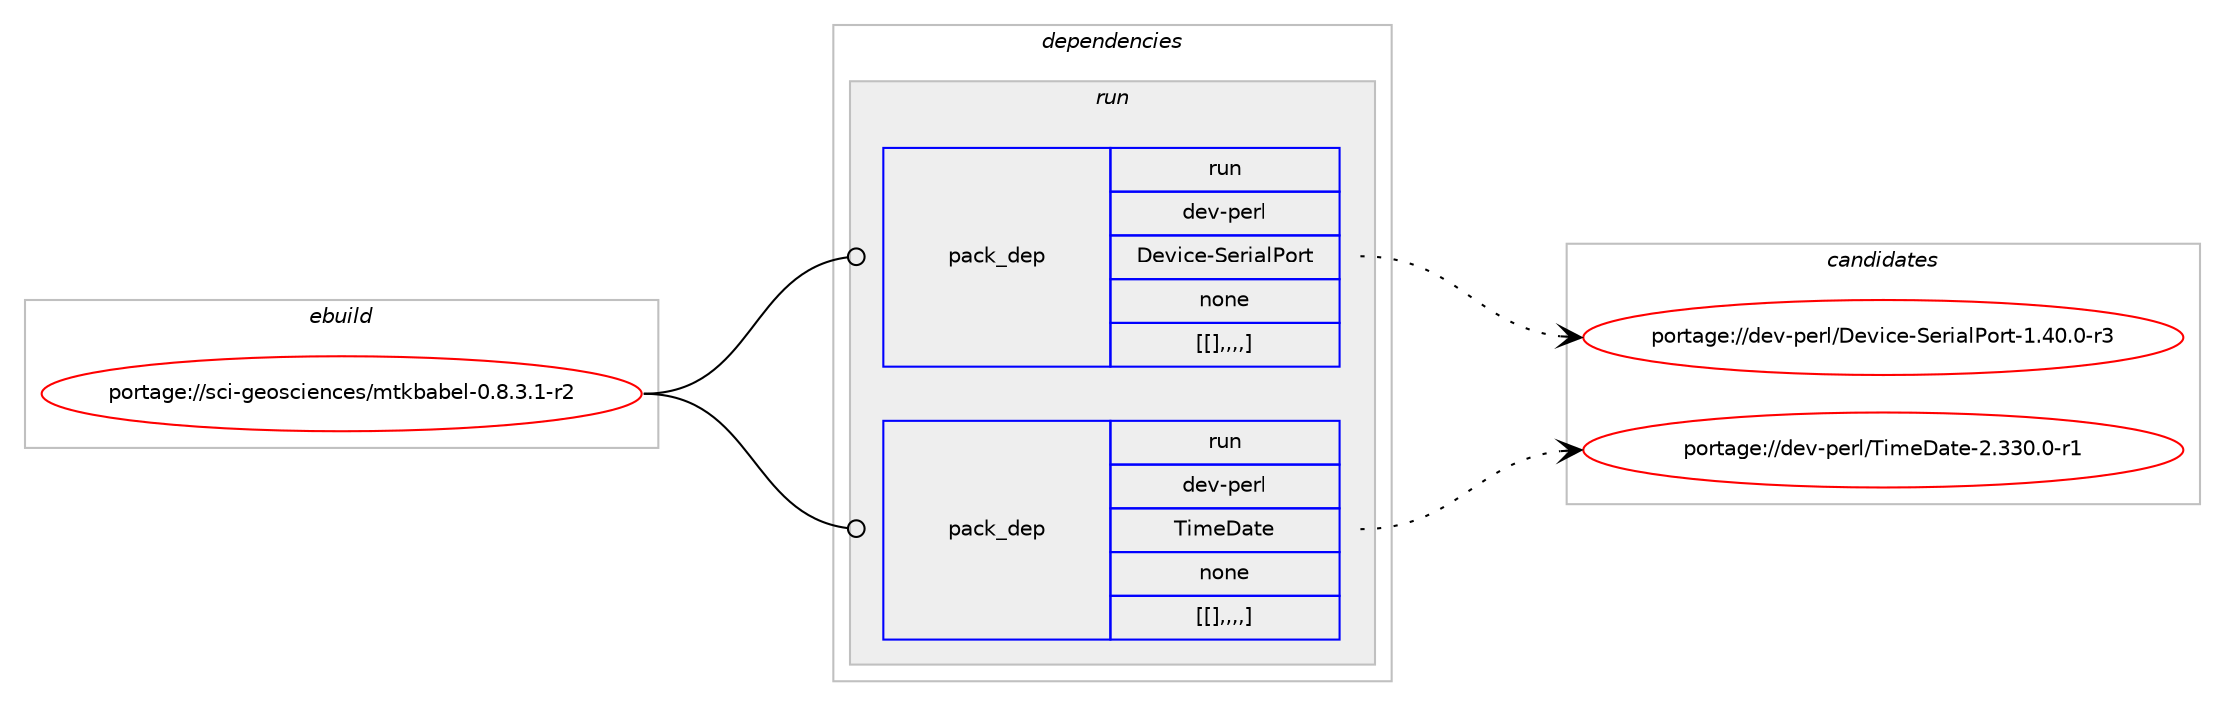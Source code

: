 digraph prolog {

# *************
# Graph options
# *************

newrank=true;
concentrate=true;
compound=true;
graph [rankdir=LR,fontname=Helvetica,fontsize=10,ranksep=1.5];#, ranksep=2.5, nodesep=0.2];
edge  [arrowhead=vee];
node  [fontname=Helvetica,fontsize=10];

# **********
# The ebuild
# **********

subgraph cluster_leftcol {
color=gray;
label=<<i>ebuild</i>>;
id [label="portage://sci-geosciences/mtkbabel-0.8.3.1-r2", color=red, width=4, href="../sci-geosciences/mtkbabel-0.8.3.1-r2.svg"];
}

# ****************
# The dependencies
# ****************

subgraph cluster_midcol {
color=gray;
label=<<i>dependencies</i>>;
subgraph cluster_compile {
fillcolor="#eeeeee";
style=filled;
label=<<i>compile</i>>;
}
subgraph cluster_compileandrun {
fillcolor="#eeeeee";
style=filled;
label=<<i>compile and run</i>>;
}
subgraph cluster_run {
fillcolor="#eeeeee";
style=filled;
label=<<i>run</i>>;
subgraph pack519 {
dependency659 [label=<<TABLE BORDER="0" CELLBORDER="1" CELLSPACING="0" CELLPADDING="4" WIDTH="220"><TR><TD ROWSPAN="6" CELLPADDING="30">pack_dep</TD></TR><TR><TD WIDTH="110">run</TD></TR><TR><TD>dev-perl</TD></TR><TR><TD>Device-SerialPort</TD></TR><TR><TD>none</TD></TR><TR><TD>[[],,,,]</TD></TR></TABLE>>, shape=none, color=blue];
}
id:e -> dependency659:w [weight=20,style="solid",arrowhead="odot"];
subgraph pack522 {
dependency663 [label=<<TABLE BORDER="0" CELLBORDER="1" CELLSPACING="0" CELLPADDING="4" WIDTH="220"><TR><TD ROWSPAN="6" CELLPADDING="30">pack_dep</TD></TR><TR><TD WIDTH="110">run</TD></TR><TR><TD>dev-perl</TD></TR><TR><TD>TimeDate</TD></TR><TR><TD>none</TD></TR><TR><TD>[[],,,,]</TD></TR></TABLE>>, shape=none, color=blue];
}
id:e -> dependency663:w [weight=20,style="solid",arrowhead="odot"];
}
}

# **************
# The candidates
# **************

subgraph cluster_choices {
rank=same;
color=gray;
label=<<i>candidates</i>>;

subgraph choice508 {
color=black;
nodesep=1;
choice1001011184511210111410847681011181059910145831011141059710880111114116454946524846484511451 [label="portage://dev-perl/Device-SerialPort-1.40.0-r3", color=red, width=4,href="../dev-perl/Device-SerialPort-1.40.0-r3.svg"];
dependency659:e -> choice1001011184511210111410847681011181059910145831011141059710880111114116454946524846484511451:w [style=dotted,weight="100"];
}
subgraph choice510 {
color=black;
nodesep=1;
choice100101118451121011141084784105109101689711610145504651514846484511449 [label="portage://dev-perl/TimeDate-2.330.0-r1", color=red, width=4,href="../dev-perl/TimeDate-2.330.0-r1.svg"];
dependency663:e -> choice100101118451121011141084784105109101689711610145504651514846484511449:w [style=dotted,weight="100"];
}
}

}
